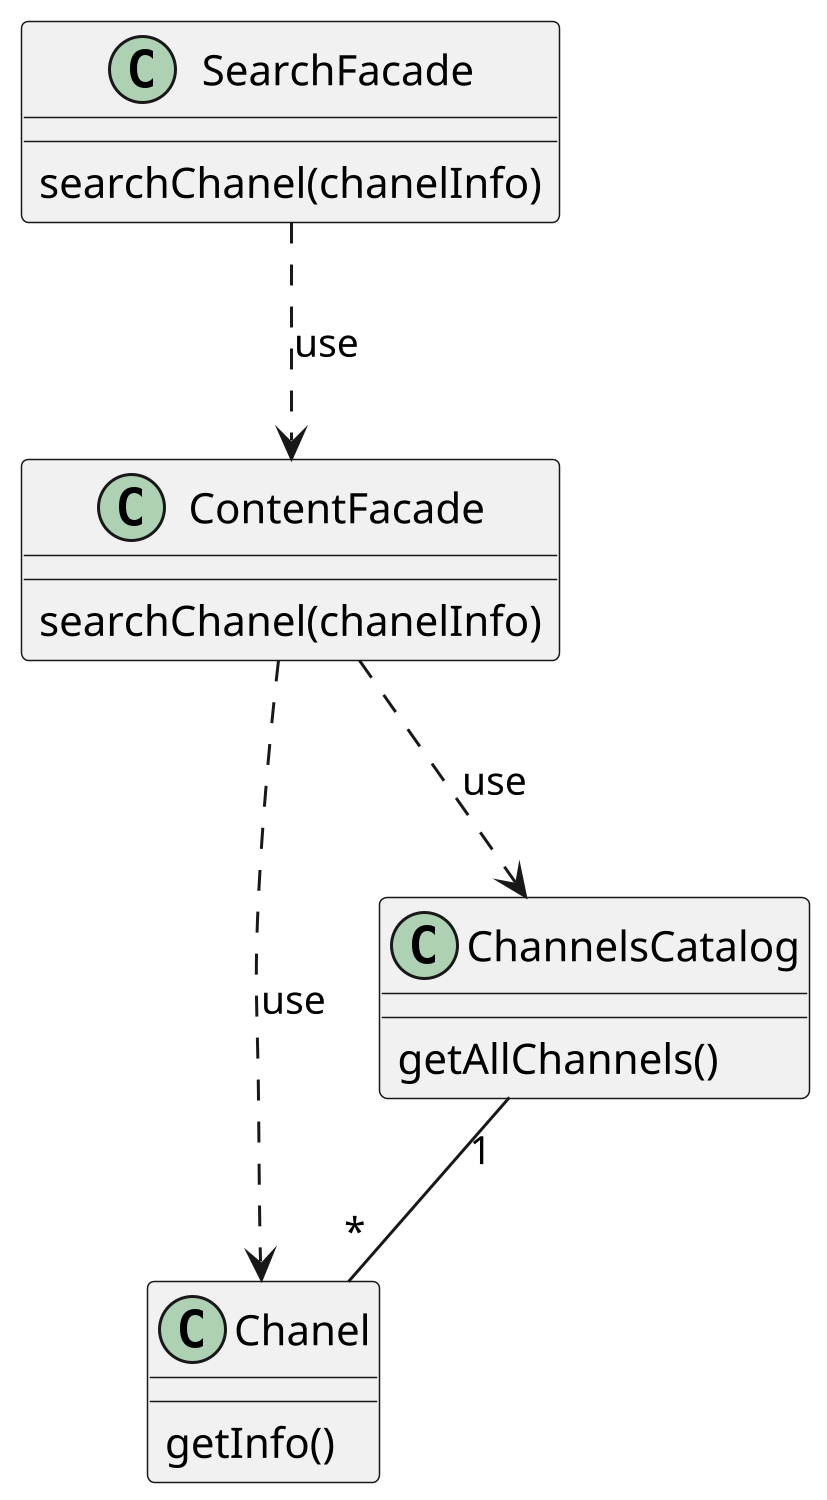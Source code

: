 @startuml search_chanel

scale 3
skinparam DefaultFontName B Nazanin

class "Chanel" as chanel {
    getInfo()
}

class SearchFacade {
    searchChanel(chanelInfo)
}

class ContentFacade {
    searchChanel(chanelInfo)
}

class ChannelsCatalog {
    getAllChannels()
}

ChannelsCatalog "1" -- "*" chanel
ContentFacade ..> ChannelsCatalog :use
ContentFacade ..> chanel :use
SearchFacade ..> ContentFacade :use
@enduml

